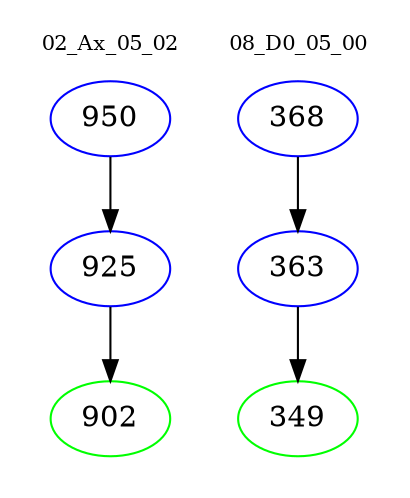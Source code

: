 digraph{
subgraph cluster_0 {
color = white
label = "02_Ax_05_02";
fontsize=10;
T0_950 [label="950", color="blue"]
T0_950 -> T0_925 [color="black"]
T0_925 [label="925", color="blue"]
T0_925 -> T0_902 [color="black"]
T0_902 [label="902", color="green"]
}
subgraph cluster_1 {
color = white
label = "08_D0_05_00";
fontsize=10;
T1_368 [label="368", color="blue"]
T1_368 -> T1_363 [color="black"]
T1_363 [label="363", color="blue"]
T1_363 -> T1_349 [color="black"]
T1_349 [label="349", color="green"]
}
}
